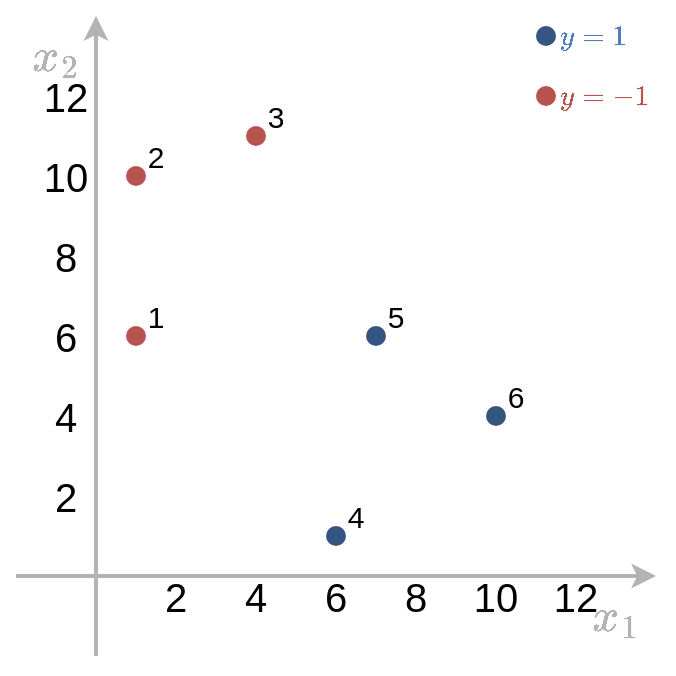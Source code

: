 <mxfile version="14.1.5" type="device" pages="3"><diagram name="dataset" id="283ns5aw2H7gdUfxR8VE"><mxGraphModel dx="771" dy="466" grid="1" gridSize="10" guides="1" tooltips="1" connect="0" arrows="0" fold="1" page="1" pageScale="1" pageWidth="827" pageHeight="1169" math="1" shadow="0"><root><mxCell id="PXZ91V-GlEDkfSVxfOSR-0"/><mxCell id="PXZ91V-GlEDkfSVxfOSR-1" parent="PXZ91V-GlEDkfSVxfOSR-0"/><mxCell id="PXZ91V-GlEDkfSVxfOSR-3" value="" style="endArrow=classic;html=1;fontFamily=Comic Sans MS;fontSize=30;fontColor=#003366;strokeWidth=2;strokeColor=#B3B3B3;" parent="PXZ91V-GlEDkfSVxfOSR-1" edge="1"><mxGeometry x="220" y="200" width="50" height="50" as="geometry"><mxPoint x="320" y="560" as="sourcePoint"/><mxPoint x="320" y="240" as="targetPoint"/></mxGeometry></mxCell><mxCell id="PXZ91V-GlEDkfSVxfOSR-4" value="" style="endArrow=classic;html=1;fontFamily=Comic Sans MS;fontSize=30;fontColor=#003366;strokeWidth=2;strokeColor=#B3B3B3;" parent="PXZ91V-GlEDkfSVxfOSR-1" edge="1"><mxGeometry x="240" y="220" width="50" height="50" as="geometry"><mxPoint x="280" y="520" as="sourcePoint"/><mxPoint x="600" y="520" as="targetPoint"/></mxGeometry></mxCell><mxCell id="PXZ91V-GlEDkfSVxfOSR-20" value="" style="ellipse;whiteSpace=wrap;html=1;fontSize=20;fontColor=#000000;strokeColor=none;fillColor=#355681;" parent="PXZ91V-GlEDkfSVxfOSR-1" vertex="1"><mxGeometry x="455" y="395" width="10" height="10" as="geometry"/></mxCell><mxCell id="PXZ91V-GlEDkfSVxfOSR-24" value="" style="ellipse;whiteSpace=wrap;html=1;fontSize=20;fontColor=#000000;strokeColor=none;fillColor=#355681;" parent="PXZ91V-GlEDkfSVxfOSR-1" vertex="1"><mxGeometry x="435" y="495" width="10" height="10" as="geometry"/></mxCell><mxCell id="PXZ91V-GlEDkfSVxfOSR-29" value="" style="ellipse;whiteSpace=wrap;html=1;fontSize=20;fontColor=#000000;strokeColor=none;fillColor=#355681;" parent="PXZ91V-GlEDkfSVxfOSR-1" vertex="1"><mxGeometry x="515" y="435" width="10" height="10" as="geometry"/></mxCell><mxCell id="PXZ91V-GlEDkfSVxfOSR-32" value="" style="ellipse;whiteSpace=wrap;html=1;fontSize=20;fontColor=#000000;strokeColor=none;fillColor=#B85450;" parent="PXZ91V-GlEDkfSVxfOSR-1" vertex="1"><mxGeometry x="395" y="295" width="10" height="10" as="geometry"/></mxCell><mxCell id="PXZ91V-GlEDkfSVxfOSR-35" value="" style="ellipse;whiteSpace=wrap;html=1;fontSize=20;fontColor=#000000;strokeColor=none;fillColor=#B85450;" parent="PXZ91V-GlEDkfSVxfOSR-1" vertex="1"><mxGeometry x="335" y="315" width="10" height="10" as="geometry"/></mxCell><mxCell id="PXZ91V-GlEDkfSVxfOSR-39" value="" style="ellipse;whiteSpace=wrap;html=1;fontSize=20;fontColor=#000000;strokeColor=none;fillColor=#B85450;" parent="PXZ91V-GlEDkfSVxfOSR-1" vertex="1"><mxGeometry x="335" y="395" width="10" height="10" as="geometry"/></mxCell><mxCell id="PXZ91V-GlEDkfSVxfOSR-40" value="" style="ellipse;whiteSpace=wrap;html=1;fontSize=20;fontColor=#000000;strokeColor=none;fillColor=#355681;" parent="PXZ91V-GlEDkfSVxfOSR-1" vertex="1"><mxGeometry x="540" y="245" width="10" height="10" as="geometry"/></mxCell><mxCell id="PXZ91V-GlEDkfSVxfOSR-41" value="" style="ellipse;whiteSpace=wrap;html=1;fontSize=20;fontColor=#000000;strokeColor=none;fillColor=#B85450;" parent="PXZ91V-GlEDkfSVxfOSR-1" vertex="1"><mxGeometry x="540" y="275" width="10" height="10" as="geometry"/></mxCell><mxCell id="PXZ91V-GlEDkfSVxfOSR-42" value="\(y=1\)" style="text;html=1;strokeColor=none;fillColor=none;align=left;verticalAlign=middle;whiteSpace=wrap;rounded=0;fontColor=#4E7EBD;fontStyle=0" parent="PXZ91V-GlEDkfSVxfOSR-1" vertex="1"><mxGeometry x="550" y="240" width="50" height="20" as="geometry"/></mxCell><mxCell id="PXZ91V-GlEDkfSVxfOSR-43" value="\(y=-1\)" style="text;html=1;strokeColor=none;fillColor=none;align=left;verticalAlign=middle;whiteSpace=wrap;rounded=0;fontStyle=0;fontColor=#B85450;" parent="PXZ91V-GlEDkfSVxfOSR-1" vertex="1"><mxGeometry x="550" y="270" width="50" height="20" as="geometry"/></mxCell><mxCell id="PXZ91V-GlEDkfSVxfOSR-44" value="\(x_1\)" style="text;html=1;strokeColor=none;fillColor=none;align=center;verticalAlign=middle;whiteSpace=wrap;rounded=0;fontSize=20;fontColor=#B3B3B3;" parent="PXZ91V-GlEDkfSVxfOSR-1" vertex="1"><mxGeometry x="560" y="520" width="40" height="40" as="geometry"/></mxCell><mxCell id="PXZ91V-GlEDkfSVxfOSR-45" value="\(x_2\)" style="text;html=1;strokeColor=none;fillColor=none;align=center;verticalAlign=middle;whiteSpace=wrap;rounded=0;fontSize=20;fontColor=#B3B3B3;" parent="PXZ91V-GlEDkfSVxfOSR-1" vertex="1"><mxGeometry x="280" y="240" width="40" height="40" as="geometry"/></mxCell><mxCell id="PXZ91V-GlEDkfSVxfOSR-46" value="2" style="text;html=1;strokeColor=none;fillColor=none;align=center;verticalAlign=middle;whiteSpace=wrap;rounded=0;fontSize=20;" parent="PXZ91V-GlEDkfSVxfOSR-1" vertex="1"><mxGeometry x="290" y="470" width="30" height="20" as="geometry"/></mxCell><mxCell id="PXZ91V-GlEDkfSVxfOSR-47" value="4" style="text;html=1;strokeColor=none;fillColor=none;align=center;verticalAlign=middle;whiteSpace=wrap;rounded=0;fontSize=20;" parent="PXZ91V-GlEDkfSVxfOSR-1" vertex="1"><mxGeometry x="290" y="430" width="30" height="20" as="geometry"/></mxCell><mxCell id="PXZ91V-GlEDkfSVxfOSR-48" value="6" style="text;html=1;strokeColor=none;fillColor=none;align=center;verticalAlign=middle;whiteSpace=wrap;rounded=0;fontSize=20;" parent="PXZ91V-GlEDkfSVxfOSR-1" vertex="1"><mxGeometry x="290" y="390" width="30" height="20" as="geometry"/></mxCell><mxCell id="PXZ91V-GlEDkfSVxfOSR-49" value="8" style="text;html=1;strokeColor=none;fillColor=none;align=center;verticalAlign=middle;whiteSpace=wrap;rounded=0;fontSize=20;" parent="PXZ91V-GlEDkfSVxfOSR-1" vertex="1"><mxGeometry x="290" y="350" width="30" height="20" as="geometry"/></mxCell><mxCell id="PXZ91V-GlEDkfSVxfOSR-50" value="10" style="text;html=1;strokeColor=none;fillColor=none;align=center;verticalAlign=middle;whiteSpace=wrap;rounded=0;fontSize=20;" parent="PXZ91V-GlEDkfSVxfOSR-1" vertex="1"><mxGeometry x="290" y="310" width="30" height="20" as="geometry"/></mxCell><mxCell id="PXZ91V-GlEDkfSVxfOSR-51" value="12" style="text;html=1;strokeColor=none;fillColor=none;align=center;verticalAlign=middle;whiteSpace=wrap;rounded=0;fontSize=20;" parent="PXZ91V-GlEDkfSVxfOSR-1" vertex="1"><mxGeometry x="290" y="270" width="30" height="20" as="geometry"/></mxCell><mxCell id="PXZ91V-GlEDkfSVxfOSR-52" value="2" style="text;html=1;strokeColor=none;fillColor=none;align=center;verticalAlign=middle;whiteSpace=wrap;rounded=0;fontSize=20;" parent="PXZ91V-GlEDkfSVxfOSR-1" vertex="1"><mxGeometry x="340" y="520" width="40" height="20" as="geometry"/></mxCell><mxCell id="PXZ91V-GlEDkfSVxfOSR-54" value="4" style="text;html=1;strokeColor=none;fillColor=none;align=center;verticalAlign=middle;whiteSpace=wrap;rounded=0;fontSize=20;" parent="PXZ91V-GlEDkfSVxfOSR-1" vertex="1"><mxGeometry x="380" y="520" width="40" height="20" as="geometry"/></mxCell><mxCell id="PXZ91V-GlEDkfSVxfOSR-55" value="6" style="text;html=1;strokeColor=none;fillColor=none;align=center;verticalAlign=middle;whiteSpace=wrap;rounded=0;fontSize=20;" parent="PXZ91V-GlEDkfSVxfOSR-1" vertex="1"><mxGeometry x="420" y="520" width="40" height="20" as="geometry"/></mxCell><mxCell id="PXZ91V-GlEDkfSVxfOSR-56" value="8" style="text;html=1;strokeColor=none;fillColor=none;align=center;verticalAlign=middle;whiteSpace=wrap;rounded=0;fontSize=20;" parent="PXZ91V-GlEDkfSVxfOSR-1" vertex="1"><mxGeometry x="460" y="520" width="40" height="20" as="geometry"/></mxCell><mxCell id="PXZ91V-GlEDkfSVxfOSR-57" value="10" style="text;html=1;strokeColor=none;fillColor=none;align=center;verticalAlign=middle;whiteSpace=wrap;rounded=0;fontSize=20;" parent="PXZ91V-GlEDkfSVxfOSR-1" vertex="1"><mxGeometry x="500" y="520" width="40" height="20" as="geometry"/></mxCell><mxCell id="PXZ91V-GlEDkfSVxfOSR-58" value="12" style="text;html=1;strokeColor=none;fillColor=none;align=center;verticalAlign=middle;whiteSpace=wrap;rounded=0;fontSize=20;" parent="PXZ91V-GlEDkfSVxfOSR-1" vertex="1"><mxGeometry x="540" y="520" width="40" height="20" as="geometry"/></mxCell><mxCell id="UefHHKOyIYwNxj0_NxGA-0" value="4" style="text;html=1;strokeColor=none;fillColor=none;align=center;verticalAlign=middle;whiteSpace=wrap;rounded=0;fontSize=15;" vertex="1" parent="PXZ91V-GlEDkfSVxfOSR-1"><mxGeometry x="440" y="480" width="20" height="20" as="geometry"/></mxCell><mxCell id="UefHHKOyIYwNxj0_NxGA-1" value="5" style="text;html=1;strokeColor=none;fillColor=none;align=center;verticalAlign=middle;whiteSpace=wrap;rounded=0;fontSize=15;" vertex="1" parent="PXZ91V-GlEDkfSVxfOSR-1"><mxGeometry x="460" y="380" width="20" height="20" as="geometry"/></mxCell><mxCell id="UefHHKOyIYwNxj0_NxGA-2" value="6" style="text;html=1;strokeColor=none;fillColor=none;align=center;verticalAlign=middle;whiteSpace=wrap;rounded=0;fontSize=15;" vertex="1" parent="PXZ91V-GlEDkfSVxfOSR-1"><mxGeometry x="520" y="420" width="20" height="20" as="geometry"/></mxCell><mxCell id="UefHHKOyIYwNxj0_NxGA-3" value="1" style="text;html=1;strokeColor=none;fillColor=none;align=center;verticalAlign=middle;whiteSpace=wrap;rounded=0;fontSize=15;" vertex="1" parent="PXZ91V-GlEDkfSVxfOSR-1"><mxGeometry x="340" y="380" width="20" height="20" as="geometry"/></mxCell><mxCell id="UefHHKOyIYwNxj0_NxGA-4" value="2" style="text;html=1;strokeColor=none;fillColor=none;align=center;verticalAlign=middle;whiteSpace=wrap;rounded=0;fontSize=15;" vertex="1" parent="PXZ91V-GlEDkfSVxfOSR-1"><mxGeometry x="340" y="300" width="20" height="20" as="geometry"/></mxCell><mxCell id="UefHHKOyIYwNxj0_NxGA-5" value="3" style="text;html=1;strokeColor=none;fillColor=none;align=center;verticalAlign=middle;whiteSpace=wrap;rounded=0;fontSize=15;" vertex="1" parent="PXZ91V-GlEDkfSVxfOSR-1"><mxGeometry x="400" y="280" width="20" height="20" as="geometry"/></mxCell></root></mxGraphModel></diagram><diagram name="2_support_vectors" id="cU8A1u2JEdAg_TaBKuc0"><mxGraphModel dx="771" dy="466" grid="1" gridSize="10" guides="1" tooltips="1" connect="0" arrows="0" fold="1" page="1" pageScale="1" pageWidth="827" pageHeight="1169" math="1" shadow="0"><root><mxCell id="45cecI4eupIaUWTmBYsV-0"/><mxCell id="45cecI4eupIaUWTmBYsV-1" parent="45cecI4eupIaUWTmBYsV-0"/><mxCell id="2Y8uhtc57np65CHjrwuN-70" value="" style="endArrow=none;html=1;strokeWidth=2;" edge="1" parent="45cecI4eupIaUWTmBYsV-1"><mxGeometry width="50" height="50" relative="1" as="geometry"><mxPoint x="1670" y="242" as="sourcePoint"/><mxPoint x="1360" y="437" as="targetPoint"/></mxGeometry></mxCell><mxCell id="2Y8uhtc57np65CHjrwuN-69" value="" style="endArrow=none;html=1;strokeWidth=2;" edge="1" parent="45cecI4eupIaUWTmBYsV-1"><mxGeometry width="50" height="50" relative="1" as="geometry"><mxPoint x="1300" y="375" as="sourcePoint"/><mxPoint x="1000" y="425" as="targetPoint"/></mxGeometry></mxCell><mxCell id="45cecI4eupIaUWTmBYsV-2" value="" style="endArrow=classic;html=1;fontFamily=Comic Sans MS;fontSize=30;fontColor=#003366;strokeWidth=2;strokeColor=#B3B3B3;" edge="1" parent="45cecI4eupIaUWTmBYsV-1"><mxGeometry x="220" y="200" width="50" height="50" as="geometry"><mxPoint x="320" y="560" as="sourcePoint"/><mxPoint x="320" y="240" as="targetPoint"/></mxGeometry></mxCell><mxCell id="45cecI4eupIaUWTmBYsV-3" value="" style="endArrow=classic;html=1;fontFamily=Comic Sans MS;fontSize=30;fontColor=#003366;strokeWidth=2;strokeColor=#B3B3B3;" edge="1" parent="45cecI4eupIaUWTmBYsV-1"><mxGeometry x="240" y="220" width="50" height="50" as="geometry"><mxPoint x="280" y="520" as="sourcePoint"/><mxPoint x="600" y="520" as="targetPoint"/></mxGeometry></mxCell><mxCell id="45cecI4eupIaUWTmBYsV-4" value="" style="ellipse;whiteSpace=wrap;html=1;fontSize=20;fontColor=#000000;strokeColor=none;fillColor=#355681;" vertex="1" parent="45cecI4eupIaUWTmBYsV-1"><mxGeometry x="455" y="395" width="10" height="10" as="geometry"/></mxCell><mxCell id="45cecI4eupIaUWTmBYsV-5" value="" style="ellipse;whiteSpace=wrap;html=1;fontSize=20;fontColor=#000000;strokeColor=none;fillColor=#355681;" vertex="1" parent="45cecI4eupIaUWTmBYsV-1"><mxGeometry x="435" y="495" width="10" height="10" as="geometry"/></mxCell><mxCell id="45cecI4eupIaUWTmBYsV-6" value="" style="ellipse;whiteSpace=wrap;html=1;fontSize=20;fontColor=#000000;strokeColor=none;fillColor=#355681;" vertex="1" parent="45cecI4eupIaUWTmBYsV-1"><mxGeometry x="515" y="435" width="10" height="10" as="geometry"/></mxCell><mxCell id="45cecI4eupIaUWTmBYsV-7" value="" style="ellipse;whiteSpace=wrap;html=1;fontSize=20;fontColor=#000000;strokeColor=none;fillColor=#B85450;" vertex="1" parent="45cecI4eupIaUWTmBYsV-1"><mxGeometry x="395" y="295" width="10" height="10" as="geometry"/></mxCell><mxCell id="45cecI4eupIaUWTmBYsV-8" value="" style="ellipse;whiteSpace=wrap;html=1;fontSize=20;fontColor=#000000;strokeColor=none;fillColor=#B85450;" vertex="1" parent="45cecI4eupIaUWTmBYsV-1"><mxGeometry x="335" y="315" width="10" height="10" as="geometry"/></mxCell><mxCell id="45cecI4eupIaUWTmBYsV-9" value="" style="ellipse;whiteSpace=wrap;html=1;fontSize=20;fontColor=#000000;strokeColor=none;fillColor=#B85450;" vertex="1" parent="45cecI4eupIaUWTmBYsV-1"><mxGeometry x="335" y="395" width="10" height="10" as="geometry"/></mxCell><mxCell id="45cecI4eupIaUWTmBYsV-28" value="" style="endArrow=none;html=1;strokeWidth=1;dashed=1;" edge="1" parent="45cecI4eupIaUWTmBYsV-1"><mxGeometry width="50" height="50" relative="1" as="geometry"><mxPoint x="500" y="240" as="sourcePoint"/><mxPoint x="280" y="460" as="targetPoint"/></mxGeometry></mxCell><mxCell id="45cecI4eupIaUWTmBYsV-32" value="" style="endArrow=none;html=1;strokeWidth=1;dashed=1;" edge="1" parent="45cecI4eupIaUWTmBYsV-1"><mxGeometry width="50" height="50" relative="1" as="geometry"><mxPoint x="600" y="340" as="sourcePoint"/><mxPoint x="380" y="560" as="targetPoint"/></mxGeometry></mxCell><mxCell id="45cecI4eupIaUWTmBYsV-33" value="" style="endArrow=classic;html=1;fontFamily=Comic Sans MS;fontSize=30;fontColor=#003366;strokeWidth=2;strokeColor=#B3B3B3;" edge="1" parent="45cecI4eupIaUWTmBYsV-1"><mxGeometry x="580" y="200" width="50" height="50" as="geometry"><mxPoint x="680" y="560" as="sourcePoint"/><mxPoint x="680" y="240" as="targetPoint"/></mxGeometry></mxCell><mxCell id="45cecI4eupIaUWTmBYsV-34" value="" style="endArrow=classic;html=1;fontFamily=Comic Sans MS;fontSize=30;fontColor=#003366;strokeWidth=2;strokeColor=#B3B3B3;" edge="1" parent="45cecI4eupIaUWTmBYsV-1"><mxGeometry x="600" y="220" width="50" height="50" as="geometry"><mxPoint x="640" y="520" as="sourcePoint"/><mxPoint x="960" y="520" as="targetPoint"/></mxGeometry></mxCell><mxCell id="45cecI4eupIaUWTmBYsV-35" value="" style="ellipse;whiteSpace=wrap;html=1;fontSize=20;fontColor=#000000;strokeColor=none;fillColor=#355681;" vertex="1" parent="45cecI4eupIaUWTmBYsV-1"><mxGeometry x="815" y="395" width="10" height="10" as="geometry"/></mxCell><mxCell id="45cecI4eupIaUWTmBYsV-36" value="" style="ellipse;whiteSpace=wrap;html=1;fontSize=20;fontColor=#000000;strokeColor=none;fillColor=#355681;" vertex="1" parent="45cecI4eupIaUWTmBYsV-1"><mxGeometry x="795" y="495" width="10" height="10" as="geometry"/></mxCell><mxCell id="45cecI4eupIaUWTmBYsV-37" value="" style="ellipse;whiteSpace=wrap;html=1;fontSize=20;fontColor=#000000;strokeColor=none;fillColor=#355681;" vertex="1" parent="45cecI4eupIaUWTmBYsV-1"><mxGeometry x="875" y="435" width="10" height="10" as="geometry"/></mxCell><mxCell id="45cecI4eupIaUWTmBYsV-38" value="" style="ellipse;whiteSpace=wrap;html=1;fontSize=20;fontColor=#000000;strokeColor=none;fillColor=#B85450;" vertex="1" parent="45cecI4eupIaUWTmBYsV-1"><mxGeometry x="755" y="295" width="10" height="10" as="geometry"/></mxCell><mxCell id="45cecI4eupIaUWTmBYsV-39" value="" style="ellipse;whiteSpace=wrap;html=1;fontSize=20;fontColor=#000000;strokeColor=none;fillColor=#B85450;" vertex="1" parent="45cecI4eupIaUWTmBYsV-1"><mxGeometry x="695" y="315" width="10" height="10" as="geometry"/></mxCell><mxCell id="45cecI4eupIaUWTmBYsV-40" value="" style="ellipse;whiteSpace=wrap;html=1;fontSize=20;fontColor=#000000;strokeColor=none;fillColor=#B85450;" vertex="1" parent="45cecI4eupIaUWTmBYsV-1"><mxGeometry x="695" y="395" width="10" height="10" as="geometry"/></mxCell><mxCell id="45cecI4eupIaUWTmBYsV-41" value="" style="endArrow=none;html=1;strokeWidth=1;dashed=1;" edge="1" parent="45cecI4eupIaUWTmBYsV-1"><mxGeometry width="50" height="50" relative="1" as="geometry"><mxPoint x="700" y="240" as="sourcePoint"/><mxPoint x="700" y="560" as="targetPoint"/></mxGeometry></mxCell><mxCell id="eNIRI-Gh7UTY9ec1zL5J-0" value="4" style="text;html=1;strokeColor=none;fillColor=none;align=center;verticalAlign=middle;whiteSpace=wrap;rounded=0;fontSize=15;" vertex="1" parent="45cecI4eupIaUWTmBYsV-1"><mxGeometry x="440" y="480" width="20" height="20" as="geometry"/></mxCell><mxCell id="eNIRI-Gh7UTY9ec1zL5J-1" value="5" style="text;html=1;strokeColor=none;fillColor=none;align=center;verticalAlign=middle;whiteSpace=wrap;rounded=0;fontSize=15;" vertex="1" parent="45cecI4eupIaUWTmBYsV-1"><mxGeometry x="460" y="380" width="20" height="20" as="geometry"/></mxCell><mxCell id="eNIRI-Gh7UTY9ec1zL5J-2" value="6" style="text;html=1;strokeColor=none;fillColor=none;align=center;verticalAlign=middle;whiteSpace=wrap;rounded=0;fontSize=15;" vertex="1" parent="45cecI4eupIaUWTmBYsV-1"><mxGeometry x="520" y="420" width="20" height="20" as="geometry"/></mxCell><mxCell id="eNIRI-Gh7UTY9ec1zL5J-3" value="1" style="text;html=1;strokeColor=none;fillColor=none;align=center;verticalAlign=middle;whiteSpace=wrap;rounded=0;fontSize=15;" vertex="1" parent="45cecI4eupIaUWTmBYsV-1"><mxGeometry x="340" y="380" width="20" height="20" as="geometry"/></mxCell><mxCell id="eNIRI-Gh7UTY9ec1zL5J-4" value="2" style="text;html=1;strokeColor=none;fillColor=none;align=center;verticalAlign=middle;whiteSpace=wrap;rounded=0;fontSize=15;" vertex="1" parent="45cecI4eupIaUWTmBYsV-1"><mxGeometry x="340" y="300" width="20" height="20" as="geometry"/></mxCell><mxCell id="eNIRI-Gh7UTY9ec1zL5J-5" value="3" style="text;html=1;strokeColor=none;fillColor=none;align=center;verticalAlign=middle;whiteSpace=wrap;rounded=0;fontSize=15;" vertex="1" parent="45cecI4eupIaUWTmBYsV-1"><mxGeometry x="400" y="280" width="20" height="20" as="geometry"/></mxCell><mxCell id="eNIRI-Gh7UTY9ec1zL5J-6" value="4" style="text;html=1;strokeColor=none;fillColor=none;align=center;verticalAlign=middle;whiteSpace=wrap;rounded=0;fontSize=15;" vertex="1" parent="45cecI4eupIaUWTmBYsV-1"><mxGeometry x="800" y="480" width="20" height="20" as="geometry"/></mxCell><mxCell id="eNIRI-Gh7UTY9ec1zL5J-7" value="5" style="text;html=1;strokeColor=none;fillColor=none;align=center;verticalAlign=middle;whiteSpace=wrap;rounded=0;fontSize=15;" vertex="1" parent="45cecI4eupIaUWTmBYsV-1"><mxGeometry x="820" y="380" width="20" height="20" as="geometry"/></mxCell><mxCell id="eNIRI-Gh7UTY9ec1zL5J-8" value="6" style="text;html=1;strokeColor=none;fillColor=none;align=center;verticalAlign=middle;whiteSpace=wrap;rounded=0;fontSize=15;" vertex="1" parent="45cecI4eupIaUWTmBYsV-1"><mxGeometry x="880" y="420" width="20" height="20" as="geometry"/></mxCell><mxCell id="eNIRI-Gh7UTY9ec1zL5J-9" value="1" style="text;html=1;strokeColor=none;fillColor=none;align=center;verticalAlign=middle;whiteSpace=wrap;rounded=0;fontSize=15;" vertex="1" parent="45cecI4eupIaUWTmBYsV-1"><mxGeometry x="700" y="380" width="20" height="20" as="geometry"/></mxCell><mxCell id="eNIRI-Gh7UTY9ec1zL5J-10" value="2" style="text;html=1;strokeColor=none;fillColor=none;align=center;verticalAlign=middle;whiteSpace=wrap;rounded=0;fontSize=15;" vertex="1" parent="45cecI4eupIaUWTmBYsV-1"><mxGeometry x="700" y="300" width="20" height="20" as="geometry"/></mxCell><mxCell id="eNIRI-Gh7UTY9ec1zL5J-11" value="3" style="text;html=1;strokeColor=none;fillColor=none;align=center;verticalAlign=middle;whiteSpace=wrap;rounded=0;fontSize=15;" vertex="1" parent="45cecI4eupIaUWTmBYsV-1"><mxGeometry x="760" y="280" width="20" height="20" as="geometry"/></mxCell><mxCell id="2Y8uhtc57np65CHjrwuN-32" value="" style="endArrow=classic;html=1;fontFamily=Comic Sans MS;fontSize=30;fontColor=#003366;strokeWidth=2;strokeColor=#B3B3B3;" edge="1" parent="45cecI4eupIaUWTmBYsV-1"><mxGeometry x="940" y="200" width="50" height="50" as="geometry"><mxPoint x="1040" y="560" as="sourcePoint"/><mxPoint x="1040" y="240" as="targetPoint"/></mxGeometry></mxCell><mxCell id="2Y8uhtc57np65CHjrwuN-33" value="" style="endArrow=classic;html=1;fontFamily=Comic Sans MS;fontSize=30;fontColor=#003366;strokeWidth=2;strokeColor=#B3B3B3;" edge="1" parent="45cecI4eupIaUWTmBYsV-1"><mxGeometry x="960" y="220" width="50" height="50" as="geometry"><mxPoint x="1000" y="520" as="sourcePoint"/><mxPoint x="1320" y="520" as="targetPoint"/></mxGeometry></mxCell><mxCell id="2Y8uhtc57np65CHjrwuN-34" value="" style="ellipse;whiteSpace=wrap;html=1;fontSize=20;fontColor=#000000;strokeColor=none;fillColor=#355681;" vertex="1" parent="45cecI4eupIaUWTmBYsV-1"><mxGeometry x="1175" y="395" width="10" height="10" as="geometry"/></mxCell><mxCell id="2Y8uhtc57np65CHjrwuN-35" value="" style="ellipse;whiteSpace=wrap;html=1;fontSize=20;fontColor=#000000;strokeColor=none;fillColor=#355681;" vertex="1" parent="45cecI4eupIaUWTmBYsV-1"><mxGeometry x="1155" y="495" width="10" height="10" as="geometry"/></mxCell><mxCell id="2Y8uhtc57np65CHjrwuN-36" value="" style="ellipse;whiteSpace=wrap;html=1;fontSize=20;fontColor=#000000;strokeColor=none;fillColor=#355681;" vertex="1" parent="45cecI4eupIaUWTmBYsV-1"><mxGeometry x="1235" y="435" width="10" height="10" as="geometry"/></mxCell><mxCell id="2Y8uhtc57np65CHjrwuN-37" value="" style="ellipse;whiteSpace=wrap;html=1;fontSize=20;fontColor=#000000;strokeColor=none;fillColor=#B85450;" vertex="1" parent="45cecI4eupIaUWTmBYsV-1"><mxGeometry x="1115" y="295" width="10" height="10" as="geometry"/></mxCell><mxCell id="2Y8uhtc57np65CHjrwuN-38" value="" style="ellipse;whiteSpace=wrap;html=1;fontSize=20;fontColor=#000000;strokeColor=none;fillColor=#B85450;" vertex="1" parent="45cecI4eupIaUWTmBYsV-1"><mxGeometry x="1055" y="315" width="10" height="10" as="geometry"/></mxCell><mxCell id="2Y8uhtc57np65CHjrwuN-39" value="" style="ellipse;whiteSpace=wrap;html=1;fontSize=20;fontColor=#000000;strokeColor=none;fillColor=#B85450;" vertex="1" parent="45cecI4eupIaUWTmBYsV-1"><mxGeometry x="1055" y="395" width="10" height="10" as="geometry"/></mxCell><mxCell id="2Y8uhtc57np65CHjrwuN-42" value="" style="endArrow=classic;html=1;fontFamily=Comic Sans MS;fontSize=30;fontColor=#003366;strokeWidth=2;strokeColor=#B3B3B3;" edge="1" parent="45cecI4eupIaUWTmBYsV-1"><mxGeometry x="1300" y="200" width="50" height="50" as="geometry"><mxPoint x="1400" y="560" as="sourcePoint"/><mxPoint x="1400" y="240" as="targetPoint"/></mxGeometry></mxCell><mxCell id="2Y8uhtc57np65CHjrwuN-43" value="" style="endArrow=classic;html=1;fontFamily=Comic Sans MS;fontSize=30;fontColor=#003366;strokeWidth=2;strokeColor=#B3B3B3;" edge="1" parent="45cecI4eupIaUWTmBYsV-1"><mxGeometry x="1320" y="220" width="50" height="50" as="geometry"><mxPoint x="1360" y="520" as="sourcePoint"/><mxPoint x="1680" y="520" as="targetPoint"/></mxGeometry></mxCell><mxCell id="2Y8uhtc57np65CHjrwuN-44" value="" style="ellipse;whiteSpace=wrap;html=1;fontSize=20;fontColor=#000000;strokeColor=none;fillColor=#355681;" vertex="1" parent="45cecI4eupIaUWTmBYsV-1"><mxGeometry x="1535" y="395" width="10" height="10" as="geometry"/></mxCell><mxCell id="2Y8uhtc57np65CHjrwuN-45" value="" style="ellipse;whiteSpace=wrap;html=1;fontSize=20;fontColor=#000000;strokeColor=none;fillColor=#355681;" vertex="1" parent="45cecI4eupIaUWTmBYsV-1"><mxGeometry x="1515" y="495" width="10" height="10" as="geometry"/></mxCell><mxCell id="2Y8uhtc57np65CHjrwuN-46" value="" style="ellipse;whiteSpace=wrap;html=1;fontSize=20;fontColor=#000000;strokeColor=none;fillColor=#355681;" vertex="1" parent="45cecI4eupIaUWTmBYsV-1"><mxGeometry x="1595" y="435" width="10" height="10" as="geometry"/></mxCell><mxCell id="2Y8uhtc57np65CHjrwuN-47" value="" style="ellipse;whiteSpace=wrap;html=1;fontSize=20;fontColor=#000000;strokeColor=none;fillColor=#B85450;" vertex="1" parent="45cecI4eupIaUWTmBYsV-1"><mxGeometry x="1475" y="295" width="10" height="10" as="geometry"/></mxCell><mxCell id="2Y8uhtc57np65CHjrwuN-48" value="" style="ellipse;whiteSpace=wrap;html=1;fontSize=20;fontColor=#000000;strokeColor=none;fillColor=#B85450;" vertex="1" parent="45cecI4eupIaUWTmBYsV-1"><mxGeometry x="1415" y="315" width="10" height="10" as="geometry"/></mxCell><mxCell id="2Y8uhtc57np65CHjrwuN-49" value="" style="ellipse;whiteSpace=wrap;html=1;fontSize=20;fontColor=#000000;strokeColor=none;fillColor=#B85450;" vertex="1" parent="45cecI4eupIaUWTmBYsV-1"><mxGeometry x="1415" y="395" width="10" height="10" as="geometry"/></mxCell><mxCell id="2Y8uhtc57np65CHjrwuN-50" value="" style="endArrow=none;html=1;strokeWidth=1;dashed=1;" edge="1" parent="45cecI4eupIaUWTmBYsV-1"><mxGeometry width="50" height="50" relative="1" as="geometry"><mxPoint x="1580" y="240" as="sourcePoint"/><mxPoint x="1360" y="370" as="targetPoint"/></mxGeometry></mxCell><mxCell id="2Y8uhtc57np65CHjrwuN-51" value="" style="endArrow=none;html=1;strokeWidth=1;dashed=1;" edge="1" parent="45cecI4eupIaUWTmBYsV-1"><mxGeometry width="50" height="50" relative="1" as="geometry"><mxPoint x="1680" y="310" as="sourcePoint"/><mxPoint x="1360" y="510" as="targetPoint"/></mxGeometry></mxCell><mxCell id="2Y8uhtc57np65CHjrwuN-52" value="4" style="text;html=1;strokeColor=none;fillColor=none;align=center;verticalAlign=middle;whiteSpace=wrap;rounded=0;fontSize=15;" vertex="1" parent="45cecI4eupIaUWTmBYsV-1"><mxGeometry x="1160" y="480" width="20" height="20" as="geometry"/></mxCell><mxCell id="2Y8uhtc57np65CHjrwuN-53" value="5" style="text;html=1;strokeColor=none;fillColor=none;align=center;verticalAlign=middle;whiteSpace=wrap;rounded=0;fontSize=15;" vertex="1" parent="45cecI4eupIaUWTmBYsV-1"><mxGeometry x="1180" y="380" width="20" height="20" as="geometry"/></mxCell><mxCell id="2Y8uhtc57np65CHjrwuN-54" value="6" style="text;html=1;strokeColor=none;fillColor=none;align=center;verticalAlign=middle;whiteSpace=wrap;rounded=0;fontSize=15;" vertex="1" parent="45cecI4eupIaUWTmBYsV-1"><mxGeometry x="1240" y="420" width="20" height="20" as="geometry"/></mxCell><mxCell id="2Y8uhtc57np65CHjrwuN-55" value="1" style="text;html=1;strokeColor=none;fillColor=none;align=center;verticalAlign=middle;whiteSpace=wrap;rounded=0;fontSize=15;" vertex="1" parent="45cecI4eupIaUWTmBYsV-1"><mxGeometry x="1060" y="380" width="20" height="20" as="geometry"/></mxCell><mxCell id="2Y8uhtc57np65CHjrwuN-56" value="2" style="text;html=1;strokeColor=none;fillColor=none;align=center;verticalAlign=middle;whiteSpace=wrap;rounded=0;fontSize=15;" vertex="1" parent="45cecI4eupIaUWTmBYsV-1"><mxGeometry x="1060" y="300" width="20" height="20" as="geometry"/></mxCell><mxCell id="2Y8uhtc57np65CHjrwuN-57" value="3" style="text;html=1;strokeColor=none;fillColor=none;align=center;verticalAlign=middle;whiteSpace=wrap;rounded=0;fontSize=15;" vertex="1" parent="45cecI4eupIaUWTmBYsV-1"><mxGeometry x="1120" y="280" width="20" height="20" as="geometry"/></mxCell><mxCell id="2Y8uhtc57np65CHjrwuN-58" value="4" style="text;html=1;strokeColor=none;fillColor=none;align=center;verticalAlign=middle;whiteSpace=wrap;rounded=0;fontSize=15;" vertex="1" parent="45cecI4eupIaUWTmBYsV-1"><mxGeometry x="1520" y="480" width="20" height="20" as="geometry"/></mxCell><mxCell id="2Y8uhtc57np65CHjrwuN-59" value="5" style="text;html=1;strokeColor=none;fillColor=none;align=center;verticalAlign=middle;whiteSpace=wrap;rounded=0;fontSize=15;" vertex="1" parent="45cecI4eupIaUWTmBYsV-1"><mxGeometry x="1540" y="380" width="20" height="20" as="geometry"/></mxCell><mxCell id="2Y8uhtc57np65CHjrwuN-60" value="6" style="text;html=1;strokeColor=none;fillColor=none;align=center;verticalAlign=middle;whiteSpace=wrap;rounded=0;fontSize=15;" vertex="1" parent="45cecI4eupIaUWTmBYsV-1"><mxGeometry x="1600" y="420" width="20" height="20" as="geometry"/></mxCell><mxCell id="2Y8uhtc57np65CHjrwuN-61" value="1" style="text;html=1;strokeColor=none;fillColor=none;align=center;verticalAlign=middle;whiteSpace=wrap;rounded=0;fontSize=15;" vertex="1" parent="45cecI4eupIaUWTmBYsV-1"><mxGeometry x="1420" y="380" width="20" height="20" as="geometry"/></mxCell><mxCell id="2Y8uhtc57np65CHjrwuN-62" value="2" style="text;html=1;strokeColor=none;fillColor=none;align=center;verticalAlign=middle;whiteSpace=wrap;rounded=0;fontSize=15;" vertex="1" parent="45cecI4eupIaUWTmBYsV-1"><mxGeometry x="1420" y="300" width="20" height="20" as="geometry"/></mxCell><mxCell id="2Y8uhtc57np65CHjrwuN-63" value="3" style="text;html=1;strokeColor=none;fillColor=none;align=center;verticalAlign=middle;whiteSpace=wrap;rounded=0;fontSize=15;" vertex="1" parent="45cecI4eupIaUWTmBYsV-1"><mxGeometry x="1480" y="280" width="20" height="20" as="geometry"/></mxCell><mxCell id="2Y8uhtc57np65CHjrwuN-64" value="" style="endArrow=none;html=1;strokeWidth=1;dashed=1;" edge="1" parent="45cecI4eupIaUWTmBYsV-1"><mxGeometry width="50" height="50" relative="1" as="geometry"><mxPoint x="820" y="240" as="sourcePoint"/><mxPoint x="820" y="560" as="targetPoint"/></mxGeometry></mxCell><mxCell id="2Y8uhtc57np65CHjrwuN-65" value="" style="endArrow=none;html=1;strokeWidth=1;dashed=1;" edge="1" parent="45cecI4eupIaUWTmBYsV-1"><mxGeometry width="50" height="50" relative="1" as="geometry"><mxPoint x="1300" y="270" as="sourcePoint"/><mxPoint x="1000" y="320" as="targetPoint"/></mxGeometry></mxCell><mxCell id="2Y8uhtc57np65CHjrwuN-66" value="" style="endArrow=none;html=1;strokeWidth=1;dashed=1;" edge="1" parent="45cecI4eupIaUWTmBYsV-1"><mxGeometry width="50" height="50" relative="1" as="geometry"><mxPoint x="1300" y="477" as="sourcePoint"/><mxPoint x="1000" y="527" as="targetPoint"/></mxGeometry></mxCell><mxCell id="2Y8uhtc57np65CHjrwuN-67" value="" style="endArrow=none;html=1;strokeWidth=2;" edge="1" parent="45cecI4eupIaUWTmBYsV-1"><mxGeometry width="50" height="50" relative="1" as="geometry"><mxPoint x="600" y="240" as="sourcePoint"/><mxPoint x="280" y="560" as="targetPoint"/></mxGeometry></mxCell><mxCell id="2Y8uhtc57np65CHjrwuN-68" value="" style="endArrow=none;html=1;strokeWidth=2;" edge="1" parent="45cecI4eupIaUWTmBYsV-1"><mxGeometry width="50" height="50" relative="1" as="geometry"><mxPoint x="760" y="240" as="sourcePoint"/><mxPoint x="760" y="560" as="targetPoint"/></mxGeometry></mxCell></root></mxGraphModel></diagram><diagram name="3_support_vectors" id="JwM3Eae4-rYq5qTBFeAL"><mxGraphModel dx="931" dy="563" grid="1" gridSize="10" guides="1" tooltips="1" connect="0" arrows="0" fold="1" page="1" pageScale="1" pageWidth="827" pageHeight="1169" math="1" shadow="0"><root><mxCell id="P6X7OTNJbSOZQ0reM5VD-0"/><mxCell id="P6X7OTNJbSOZQ0reM5VD-1" parent="P6X7OTNJbSOZQ0reM5VD-0"/><mxCell id="P6X7OTNJbSOZQ0reM5VD-2" value="" style="endArrow=classic;html=1;fontFamily=Comic Sans MS;fontSize=30;fontColor=#003366;strokeWidth=2;strokeColor=#B3B3B3;" edge="1" parent="P6X7OTNJbSOZQ0reM5VD-1"><mxGeometry x="220" y="200" width="50" height="50" as="geometry"><mxPoint x="320" y="560" as="sourcePoint"/><mxPoint x="320" y="240" as="targetPoint"/></mxGeometry></mxCell><mxCell id="P6X7OTNJbSOZQ0reM5VD-3" value="" style="endArrow=classic;html=1;fontFamily=Comic Sans MS;fontSize=30;fontColor=#003366;strokeWidth=2;strokeColor=#B3B3B3;" edge="1" parent="P6X7OTNJbSOZQ0reM5VD-1"><mxGeometry x="240" y="220" width="50" height="50" as="geometry"><mxPoint x="280" y="520" as="sourcePoint"/><mxPoint x="600" y="520" as="targetPoint"/></mxGeometry></mxCell><mxCell id="P6X7OTNJbSOZQ0reM5VD-4" value="" style="ellipse;whiteSpace=wrap;html=1;fontSize=20;fontColor=#000000;strokeColor=none;fillColor=#355681;" vertex="1" parent="P6X7OTNJbSOZQ0reM5VD-1"><mxGeometry x="455" y="395" width="10" height="10" as="geometry"/></mxCell><mxCell id="P6X7OTNJbSOZQ0reM5VD-5" value="" style="ellipse;whiteSpace=wrap;html=1;fontSize=20;fontColor=#000000;strokeColor=none;fillColor=#355681;" vertex="1" parent="P6X7OTNJbSOZQ0reM5VD-1"><mxGeometry x="435" y="495" width="10" height="10" as="geometry"/></mxCell><mxCell id="P6X7OTNJbSOZQ0reM5VD-6" value="" style="ellipse;whiteSpace=wrap;html=1;fontSize=20;fontColor=#000000;strokeColor=none;fillColor=#355681;" vertex="1" parent="P6X7OTNJbSOZQ0reM5VD-1"><mxGeometry x="515" y="435" width="10" height="10" as="geometry"/></mxCell><mxCell id="P6X7OTNJbSOZQ0reM5VD-7" value="" style="ellipse;whiteSpace=wrap;html=1;fontSize=20;fontColor=#000000;strokeColor=none;fillColor=#B85450;" vertex="1" parent="P6X7OTNJbSOZQ0reM5VD-1"><mxGeometry x="395" y="295" width="10" height="10" as="geometry"/></mxCell><mxCell id="P6X7OTNJbSOZQ0reM5VD-8" value="" style="ellipse;whiteSpace=wrap;html=1;fontSize=20;fontColor=#000000;strokeColor=none;fillColor=#B85450;" vertex="1" parent="P6X7OTNJbSOZQ0reM5VD-1"><mxGeometry x="335" y="315" width="10" height="10" as="geometry"/></mxCell><mxCell id="P6X7OTNJbSOZQ0reM5VD-9" value="" style="ellipse;whiteSpace=wrap;html=1;fontSize=20;fontColor=#000000;strokeColor=none;fillColor=#B85450;" vertex="1" parent="P6X7OTNJbSOZQ0reM5VD-1"><mxGeometry x="335" y="395" width="10" height="10" as="geometry"/></mxCell><mxCell id="P6X7OTNJbSOZQ0reM5VD-10" value="" style="ellipse;whiteSpace=wrap;html=1;fontSize=20;fontColor=#000000;strokeColor=none;fillColor=#355681;" vertex="1" parent="P6X7OTNJbSOZQ0reM5VD-1"><mxGeometry x="540" y="325" width="10" height="10" as="geometry"/></mxCell><mxCell id="P6X7OTNJbSOZQ0reM5VD-11" value="" style="ellipse;whiteSpace=wrap;html=1;fontSize=20;fontColor=#000000;strokeColor=none;fillColor=#B85450;" vertex="1" parent="P6X7OTNJbSOZQ0reM5VD-1"><mxGeometry x="540" y="355" width="10" height="10" as="geometry"/></mxCell><mxCell id="P6X7OTNJbSOZQ0reM5VD-12" value="\(y=1\)" style="text;html=1;strokeColor=none;fillColor=none;align=left;verticalAlign=middle;whiteSpace=wrap;rounded=0;fontColor=#4E7EBD;fontStyle=0" vertex="1" parent="P6X7OTNJbSOZQ0reM5VD-1"><mxGeometry x="550" y="320" width="50" height="20" as="geometry"/></mxCell><mxCell id="P6X7OTNJbSOZQ0reM5VD-13" value="\(y=-1\)" style="text;html=1;strokeColor=none;fillColor=none;align=left;verticalAlign=middle;whiteSpace=wrap;rounded=0;fontStyle=0;fontColor=#B85450;" vertex="1" parent="P6X7OTNJbSOZQ0reM5VD-1"><mxGeometry x="550" y="350" width="50" height="20" as="geometry"/></mxCell><mxCell id="P6X7OTNJbSOZQ0reM5VD-14" value="\(x_1\)" style="text;html=1;strokeColor=none;fillColor=none;align=center;verticalAlign=middle;whiteSpace=wrap;rounded=0;fontSize=20;fontColor=#B3B3B3;" vertex="1" parent="P6X7OTNJbSOZQ0reM5VD-1"><mxGeometry x="560" y="520" width="40" height="40" as="geometry"/></mxCell><mxCell id="P6X7OTNJbSOZQ0reM5VD-15" value="\(x_2\)" style="text;html=1;strokeColor=none;fillColor=none;align=center;verticalAlign=middle;whiteSpace=wrap;rounded=0;fontSize=20;fontColor=#B3B3B3;" vertex="1" parent="P6X7OTNJbSOZQ0reM5VD-1"><mxGeometry x="280" y="240" width="40" height="40" as="geometry"/></mxCell><mxCell id="P6X7OTNJbSOZQ0reM5VD-16" value="2" style="text;html=1;strokeColor=none;fillColor=none;align=center;verticalAlign=middle;whiteSpace=wrap;rounded=0;fontSize=20;" vertex="1" parent="P6X7OTNJbSOZQ0reM5VD-1"><mxGeometry x="290" y="470" width="30" height="20" as="geometry"/></mxCell><mxCell id="P6X7OTNJbSOZQ0reM5VD-17" value="4" style="text;html=1;strokeColor=none;fillColor=none;align=center;verticalAlign=middle;whiteSpace=wrap;rounded=0;fontSize=20;" vertex="1" parent="P6X7OTNJbSOZQ0reM5VD-1"><mxGeometry x="290" y="430" width="30" height="20" as="geometry"/></mxCell><mxCell id="P6X7OTNJbSOZQ0reM5VD-18" value="6" style="text;html=1;strokeColor=none;fillColor=none;align=center;verticalAlign=middle;whiteSpace=wrap;rounded=0;fontSize=20;" vertex="1" parent="P6X7OTNJbSOZQ0reM5VD-1"><mxGeometry x="290" y="390" width="30" height="20" as="geometry"/></mxCell><mxCell id="P6X7OTNJbSOZQ0reM5VD-19" value="8" style="text;html=1;strokeColor=none;fillColor=none;align=center;verticalAlign=middle;whiteSpace=wrap;rounded=0;fontSize=20;" vertex="1" parent="P6X7OTNJbSOZQ0reM5VD-1"><mxGeometry x="290" y="350" width="30" height="20" as="geometry"/></mxCell><mxCell id="P6X7OTNJbSOZQ0reM5VD-20" value="10" style="text;html=1;strokeColor=none;fillColor=none;align=center;verticalAlign=middle;whiteSpace=wrap;rounded=0;fontSize=20;" vertex="1" parent="P6X7OTNJbSOZQ0reM5VD-1"><mxGeometry x="290" y="310" width="30" height="20" as="geometry"/></mxCell><mxCell id="P6X7OTNJbSOZQ0reM5VD-21" value="12" style="text;html=1;strokeColor=none;fillColor=none;align=center;verticalAlign=middle;whiteSpace=wrap;rounded=0;fontSize=20;" vertex="1" parent="P6X7OTNJbSOZQ0reM5VD-1"><mxGeometry x="290" y="270" width="30" height="20" as="geometry"/></mxCell><mxCell id="P6X7OTNJbSOZQ0reM5VD-22" value="2" style="text;html=1;strokeColor=none;fillColor=none;align=center;verticalAlign=middle;whiteSpace=wrap;rounded=0;fontSize=20;" vertex="1" parent="P6X7OTNJbSOZQ0reM5VD-1"><mxGeometry x="340" y="520" width="40" height="20" as="geometry"/></mxCell><mxCell id="P6X7OTNJbSOZQ0reM5VD-23" value="4" style="text;html=1;strokeColor=none;fillColor=none;align=center;verticalAlign=middle;whiteSpace=wrap;rounded=0;fontSize=20;" vertex="1" parent="P6X7OTNJbSOZQ0reM5VD-1"><mxGeometry x="380" y="520" width="40" height="20" as="geometry"/></mxCell><mxCell id="P6X7OTNJbSOZQ0reM5VD-24" value="6" style="text;html=1;strokeColor=none;fillColor=none;align=center;verticalAlign=middle;whiteSpace=wrap;rounded=0;fontSize=20;" vertex="1" parent="P6X7OTNJbSOZQ0reM5VD-1"><mxGeometry x="420" y="520" width="40" height="20" as="geometry"/></mxCell><mxCell id="P6X7OTNJbSOZQ0reM5VD-25" value="8" style="text;html=1;strokeColor=none;fillColor=none;align=center;verticalAlign=middle;whiteSpace=wrap;rounded=0;fontSize=20;" vertex="1" parent="P6X7OTNJbSOZQ0reM5VD-1"><mxGeometry x="460" y="520" width="40" height="20" as="geometry"/></mxCell><mxCell id="P6X7OTNJbSOZQ0reM5VD-26" value="10" style="text;html=1;strokeColor=none;fillColor=none;align=center;verticalAlign=middle;whiteSpace=wrap;rounded=0;fontSize=20;" vertex="1" parent="P6X7OTNJbSOZQ0reM5VD-1"><mxGeometry x="500" y="520" width="40" height="20" as="geometry"/></mxCell><mxCell id="P6X7OTNJbSOZQ0reM5VD-27" value="12" style="text;html=1;strokeColor=none;fillColor=none;align=center;verticalAlign=middle;whiteSpace=wrap;rounded=0;fontSize=20;" vertex="1" parent="P6X7OTNJbSOZQ0reM5VD-1"><mxGeometry x="540" y="520" width="40" height="20" as="geometry"/></mxCell><mxCell id="P6X7OTNJbSOZQ0reM5VD-28" value="4" style="text;html=1;strokeColor=none;fillColor=none;align=center;verticalAlign=middle;whiteSpace=wrap;rounded=0;fontSize=15;" vertex="1" parent="P6X7OTNJbSOZQ0reM5VD-1"><mxGeometry x="440" y="480" width="20" height="20" as="geometry"/></mxCell><mxCell id="P6X7OTNJbSOZQ0reM5VD-29" value="5" style="text;html=1;strokeColor=none;fillColor=none;align=center;verticalAlign=middle;whiteSpace=wrap;rounded=0;fontSize=15;" vertex="1" parent="P6X7OTNJbSOZQ0reM5VD-1"><mxGeometry x="460" y="380" width="20" height="20" as="geometry"/></mxCell><mxCell id="P6X7OTNJbSOZQ0reM5VD-30" value="6" style="text;html=1;strokeColor=none;fillColor=none;align=center;verticalAlign=middle;whiteSpace=wrap;rounded=0;fontSize=15;" vertex="1" parent="P6X7OTNJbSOZQ0reM5VD-1"><mxGeometry x="520" y="420" width="20" height="20" as="geometry"/></mxCell><mxCell id="P6X7OTNJbSOZQ0reM5VD-31" value="1" style="text;html=1;strokeColor=none;fillColor=none;align=center;verticalAlign=middle;whiteSpace=wrap;rounded=0;fontSize=15;" vertex="1" parent="P6X7OTNJbSOZQ0reM5VD-1"><mxGeometry x="340" y="380" width="20" height="20" as="geometry"/></mxCell><mxCell id="P6X7OTNJbSOZQ0reM5VD-32" value="2" style="text;html=1;strokeColor=none;fillColor=none;align=center;verticalAlign=middle;whiteSpace=wrap;rounded=0;fontSize=15;" vertex="1" parent="P6X7OTNJbSOZQ0reM5VD-1"><mxGeometry x="340" y="300" width="20" height="20" as="geometry"/></mxCell><mxCell id="P6X7OTNJbSOZQ0reM5VD-33" value="3" style="text;html=1;strokeColor=none;fillColor=none;align=center;verticalAlign=middle;whiteSpace=wrap;rounded=0;fontSize=15;" vertex="1" parent="P6X7OTNJbSOZQ0reM5VD-1"><mxGeometry x="400" y="280" width="20" height="20" as="geometry"/></mxCell><mxCell id="zOVsuZf-6jd-X4w2joMx-0" value="" style="endArrow=none;html=1;strokeWidth=1;dashed=1;" edge="1" parent="P6X7OTNJbSOZQ0reM5VD-1"><mxGeometry width="50" height="50" relative="1" as="geometry"><mxPoint x="437" y="240" as="sourcePoint"/><mxPoint x="277" y="507" as="targetPoint"/></mxGeometry></mxCell><mxCell id="zOVsuZf-6jd-X4w2joMx-3" value="" style="endArrow=none;html=1;strokeWidth=1;dashed=1;" edge="1" parent="P6X7OTNJbSOZQ0reM5VD-1"><mxGeometry width="50" height="50" relative="1" as="geometry"><mxPoint x="558" y="240" as="sourcePoint"/><mxPoint x="363" y="560" as="targetPoint"/></mxGeometry></mxCell><mxCell id="zOVsuZf-6jd-X4w2joMx-4" value="" style="endArrow=none;html=1;strokeWidth=2;" edge="1" parent="P6X7OTNJbSOZQ0reM5VD-1"><mxGeometry width="50" height="50" relative="1" as="geometry"><mxPoint x="500" y="240" as="sourcePoint"/><mxPoint x="305" y="560" as="targetPoint"/></mxGeometry></mxCell></root></mxGraphModel></diagram></mxfile>